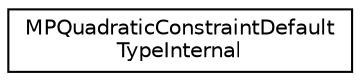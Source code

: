 digraph "Graphical Class Hierarchy"
{
 // LATEX_PDF_SIZE
  edge [fontname="Helvetica",fontsize="10",labelfontname="Helvetica",labelfontsize="10"];
  node [fontname="Helvetica",fontsize="10",shape=record];
  rankdir="LR";
  Node0 [label="MPQuadraticConstraintDefault\lTypeInternal",height=0.2,width=0.4,color="black", fillcolor="white", style="filled",URL="$structoperations__research_1_1_m_p_quadratic_constraint_default_type_internal.html",tooltip=" "];
}
